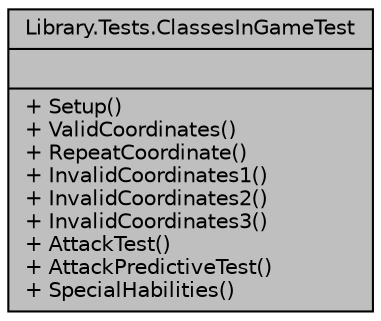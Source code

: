 digraph "Library.Tests.ClassesInGameTest"
{
 // INTERACTIVE_SVG=YES
 // LATEX_PDF_SIZE
  edge [fontname="Helvetica",fontsize="10",labelfontname="Helvetica",labelfontsize="10"];
  node [fontname="Helvetica",fontsize="10",shape=record];
  Node1 [label="{Library.Tests.ClassesInGameTest\n||+ Setup()\l+ ValidCoordinates()\l+ RepeatCoordinate()\l+ InvalidCoordinates1()\l+ InvalidCoordinates2()\l+ InvalidCoordinates3()\l+ AttackTest()\l+ AttackPredictiveTest()\l+ SpecialHabilities()\l}",height=0.2,width=0.4,color="black", fillcolor="grey75", style="filled", fontcolor="black",tooltip="Se testean las clases que se utilizan durante el juego:"];
}
